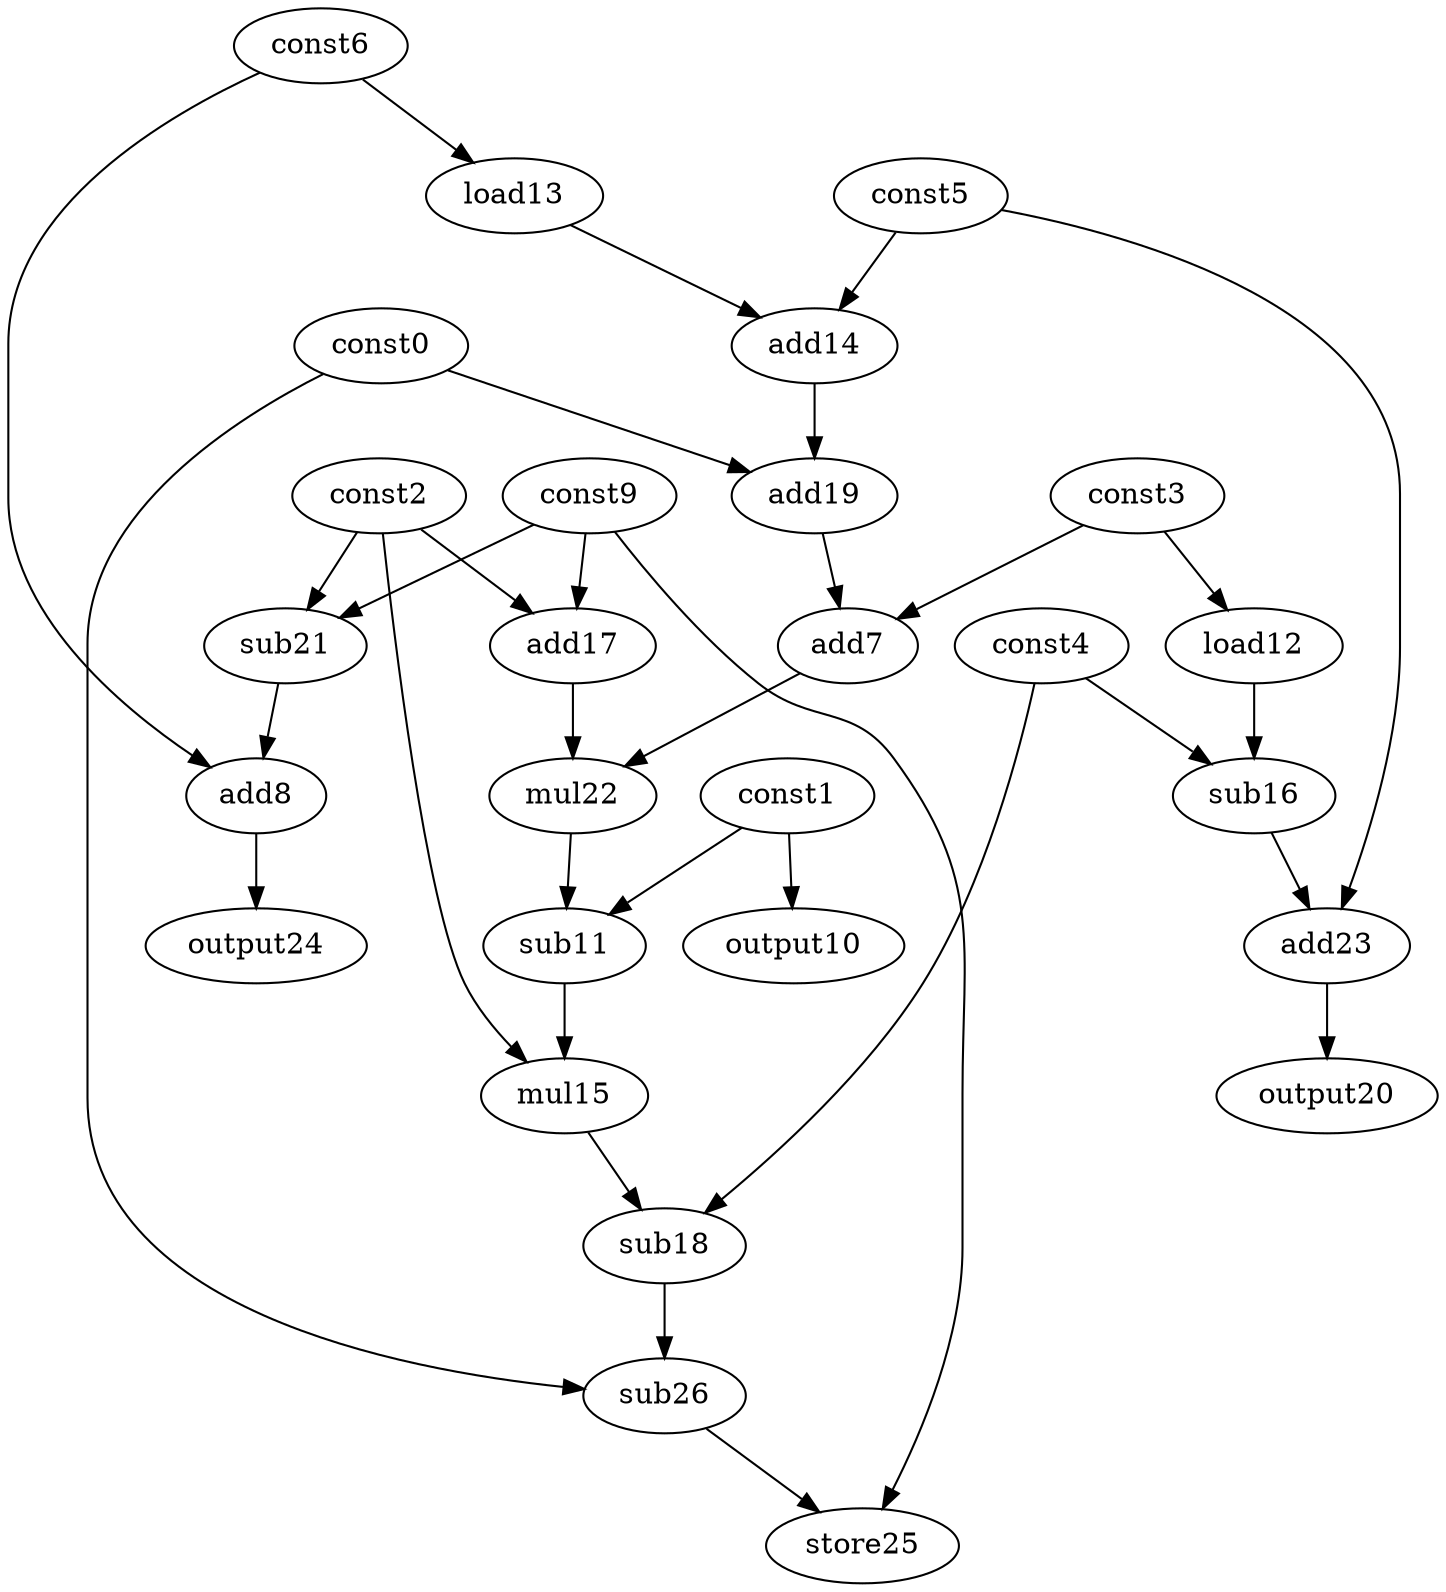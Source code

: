 digraph G { 
const0[opcode=const]; 
const1[opcode=const]; 
const2[opcode=const]; 
const3[opcode=const]; 
const4[opcode=const]; 
const5[opcode=const]; 
const6[opcode=const]; 
add7[opcode=add]; 
add8[opcode=add]; 
const9[opcode=const]; 
output10[opcode=output]; 
sub11[opcode=sub]; 
load12[opcode=load]; 
load13[opcode=load]; 
add14[opcode=add]; 
mul15[opcode=mul]; 
sub16[opcode=sub]; 
add17[opcode=add]; 
sub18[opcode=sub]; 
add19[opcode=add]; 
output20[opcode=output]; 
sub21[opcode=sub]; 
mul22[opcode=mul]; 
add23[opcode=add]; 
output24[opcode=output]; 
store25[opcode=store]; 
sub26[opcode=sub]; 
const1->output10[operand=0];
const3->load12[operand=0];
const6->load13[operand=0];
const9->add17[operand=0];
const2->add17[operand=1];
const9->sub21[operand=0];
const2->sub21[operand=1];
sub21->add8[operand=0];
const6->add8[operand=1];
load13->add14[operand=0];
const5->add14[operand=1];
load12->sub16[operand=0];
const4->sub16[operand=1];
const0->add19[operand=0];
add14->add19[operand=1];
sub16->add23[operand=0];
const5->add23[operand=1];
add8->output24[operand=0];
add19->add7[operand=0];
const3->add7[operand=1];
add23->output20[operand=0];
add17->mul22[operand=0];
add7->mul22[operand=1];
const1->sub11[operand=0];
mul22->sub11[operand=1];
const2->mul15[operand=0];
sub11->mul15[operand=1];
const4->sub18[operand=0];
mul15->sub18[operand=1];
const0->sub26[operand=0];
sub18->sub26[operand=1];
const9->store25[operand=0];
sub26->store25[operand=1];
}
